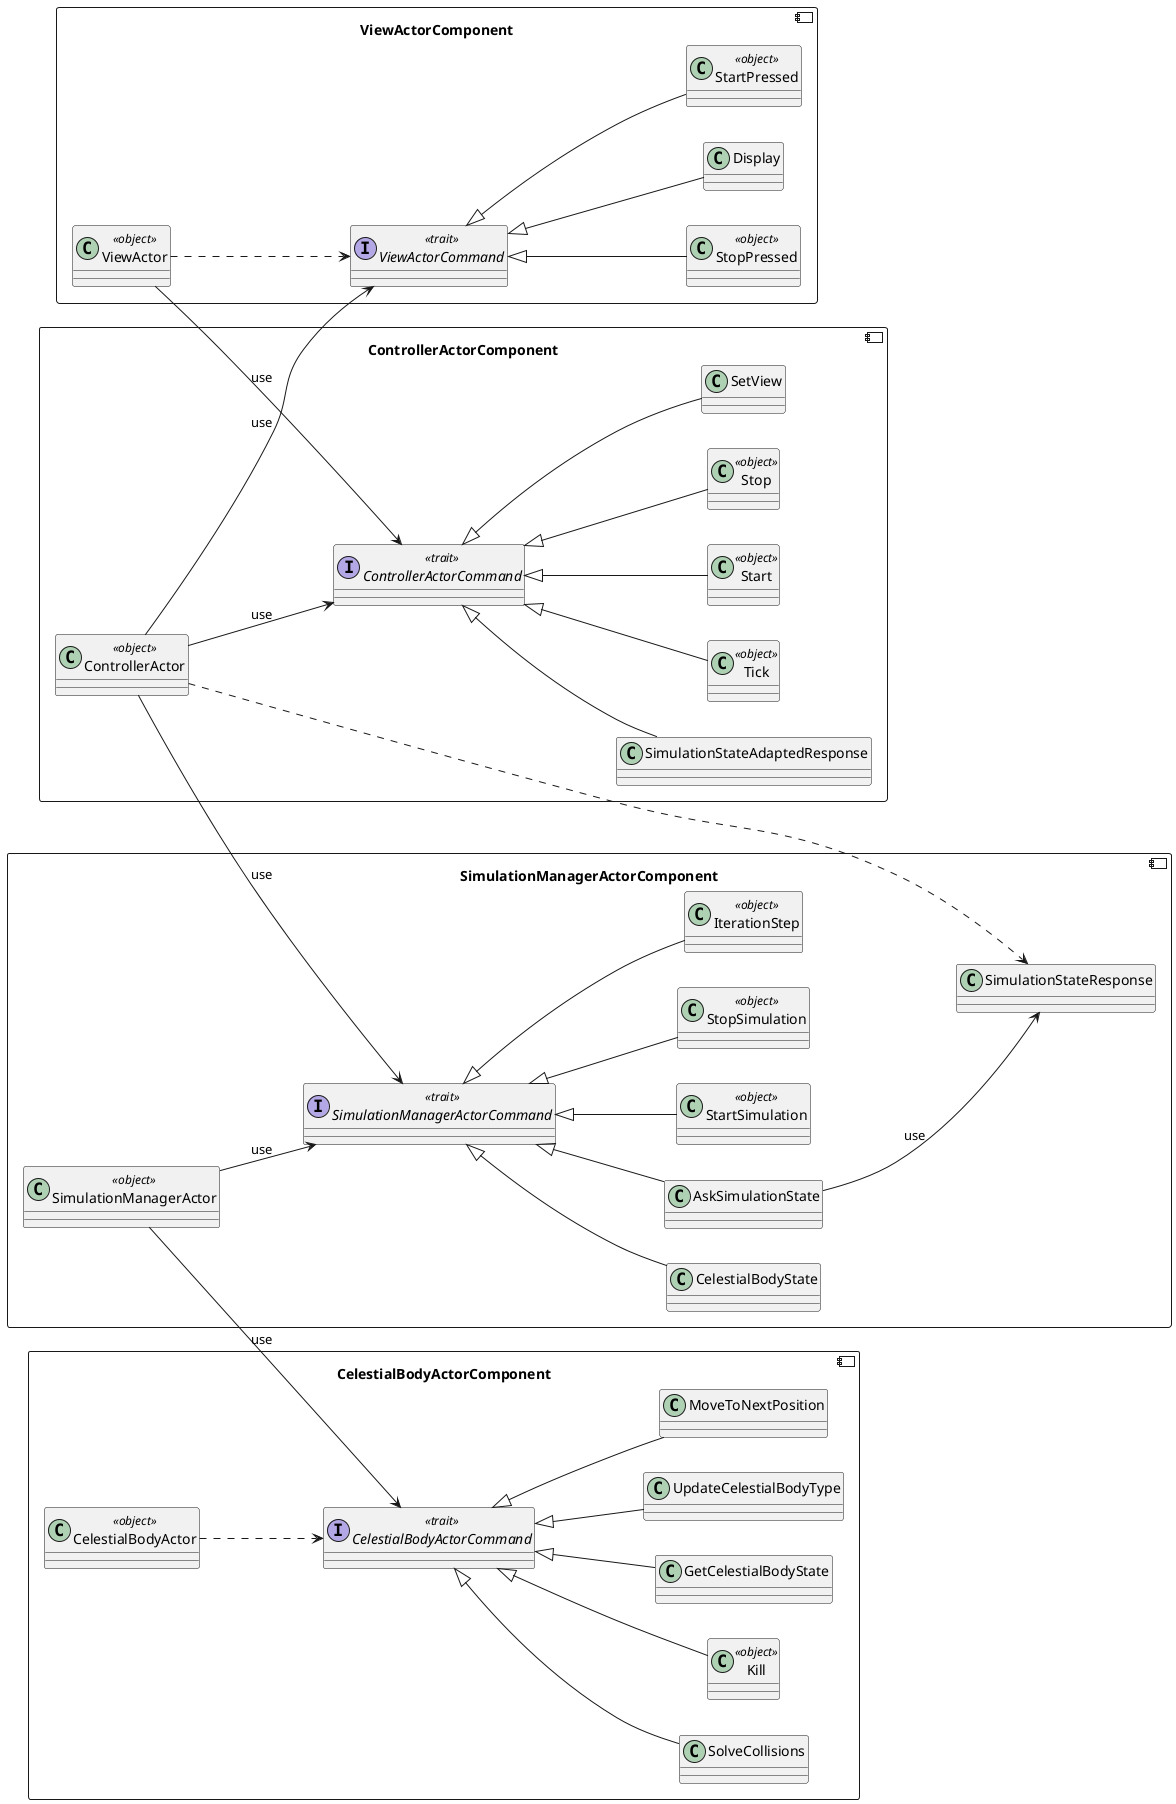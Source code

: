 @startuml

left to right direction

component ViewActorComponent {
  class ViewActor << object >>
  interface ViewActorCommand << trait >>
  class Display extends ViewActorCommand
  class StartPressed << object >> extends ViewActorCommand
  class StopPressed << object >> extends ViewActorCommand
}

component ControllerActorComponent {
  class ControllerActor << object >>
  interface ControllerActorCommand << trait >>
  class Start << object >> extends ControllerActorCommand
  class Stop << object >> extends ControllerActorCommand
  class SetView extends ControllerActorCommand
  class SimulationStateAdaptedResponse extends ControllerActorCommand
  class Tick << object >> extends ControllerActorCommand
}

component SimulationManagerActorComponent {
  class SimulationManagerActor << object >>
  interface SimulationManagerActorCommand << trait >>
  class StartSimulation << object >> extends SimulationManagerActorCommand
  class StopSimulation << object >> extends SimulationManagerActorCommand
  class IterationStep << object >> extends SimulationManagerActorCommand
  class CelestialBodyState extends SimulationManagerActorCommand
  class AskSimulationState extends SimulationManagerActorCommand
  class SimulationStateResponse
}
AskSimulationState --> SimulationStateResponse : use
ControllerActor ..> SimulationStateResponse

component CelestialBodyActorComponent {
  class CelestialBodyActor << object >>
  interface CelestialBodyActorCommand << trait >>
  class GetCelestialBodyState extends CelestialBodyActorCommand
  class UpdateCelestialBodyType extends CelestialBodyActorCommand
  class MoveToNextPosition extends CelestialBodyActorCommand
  class SolveCollisions extends CelestialBodyActorCommand
  class Kill << object >> extends CelestialBodyActorCommand
}

ViewActor ..> ViewActorCommand
ControllerActor --> ControllerActorCommand : use
SimulationManagerActor --> SimulationManagerActorCommand : use
CelestialBodyActor ..> CelestialBodyActorCommand

ViewActor --> ControllerActorCommand : use
ControllerActor --> ViewActorCommand : use
ControllerActor --> SimulationManagerActorCommand : use
SimulationManagerActor --> CelestialBodyActorCommand : use

@enduml
